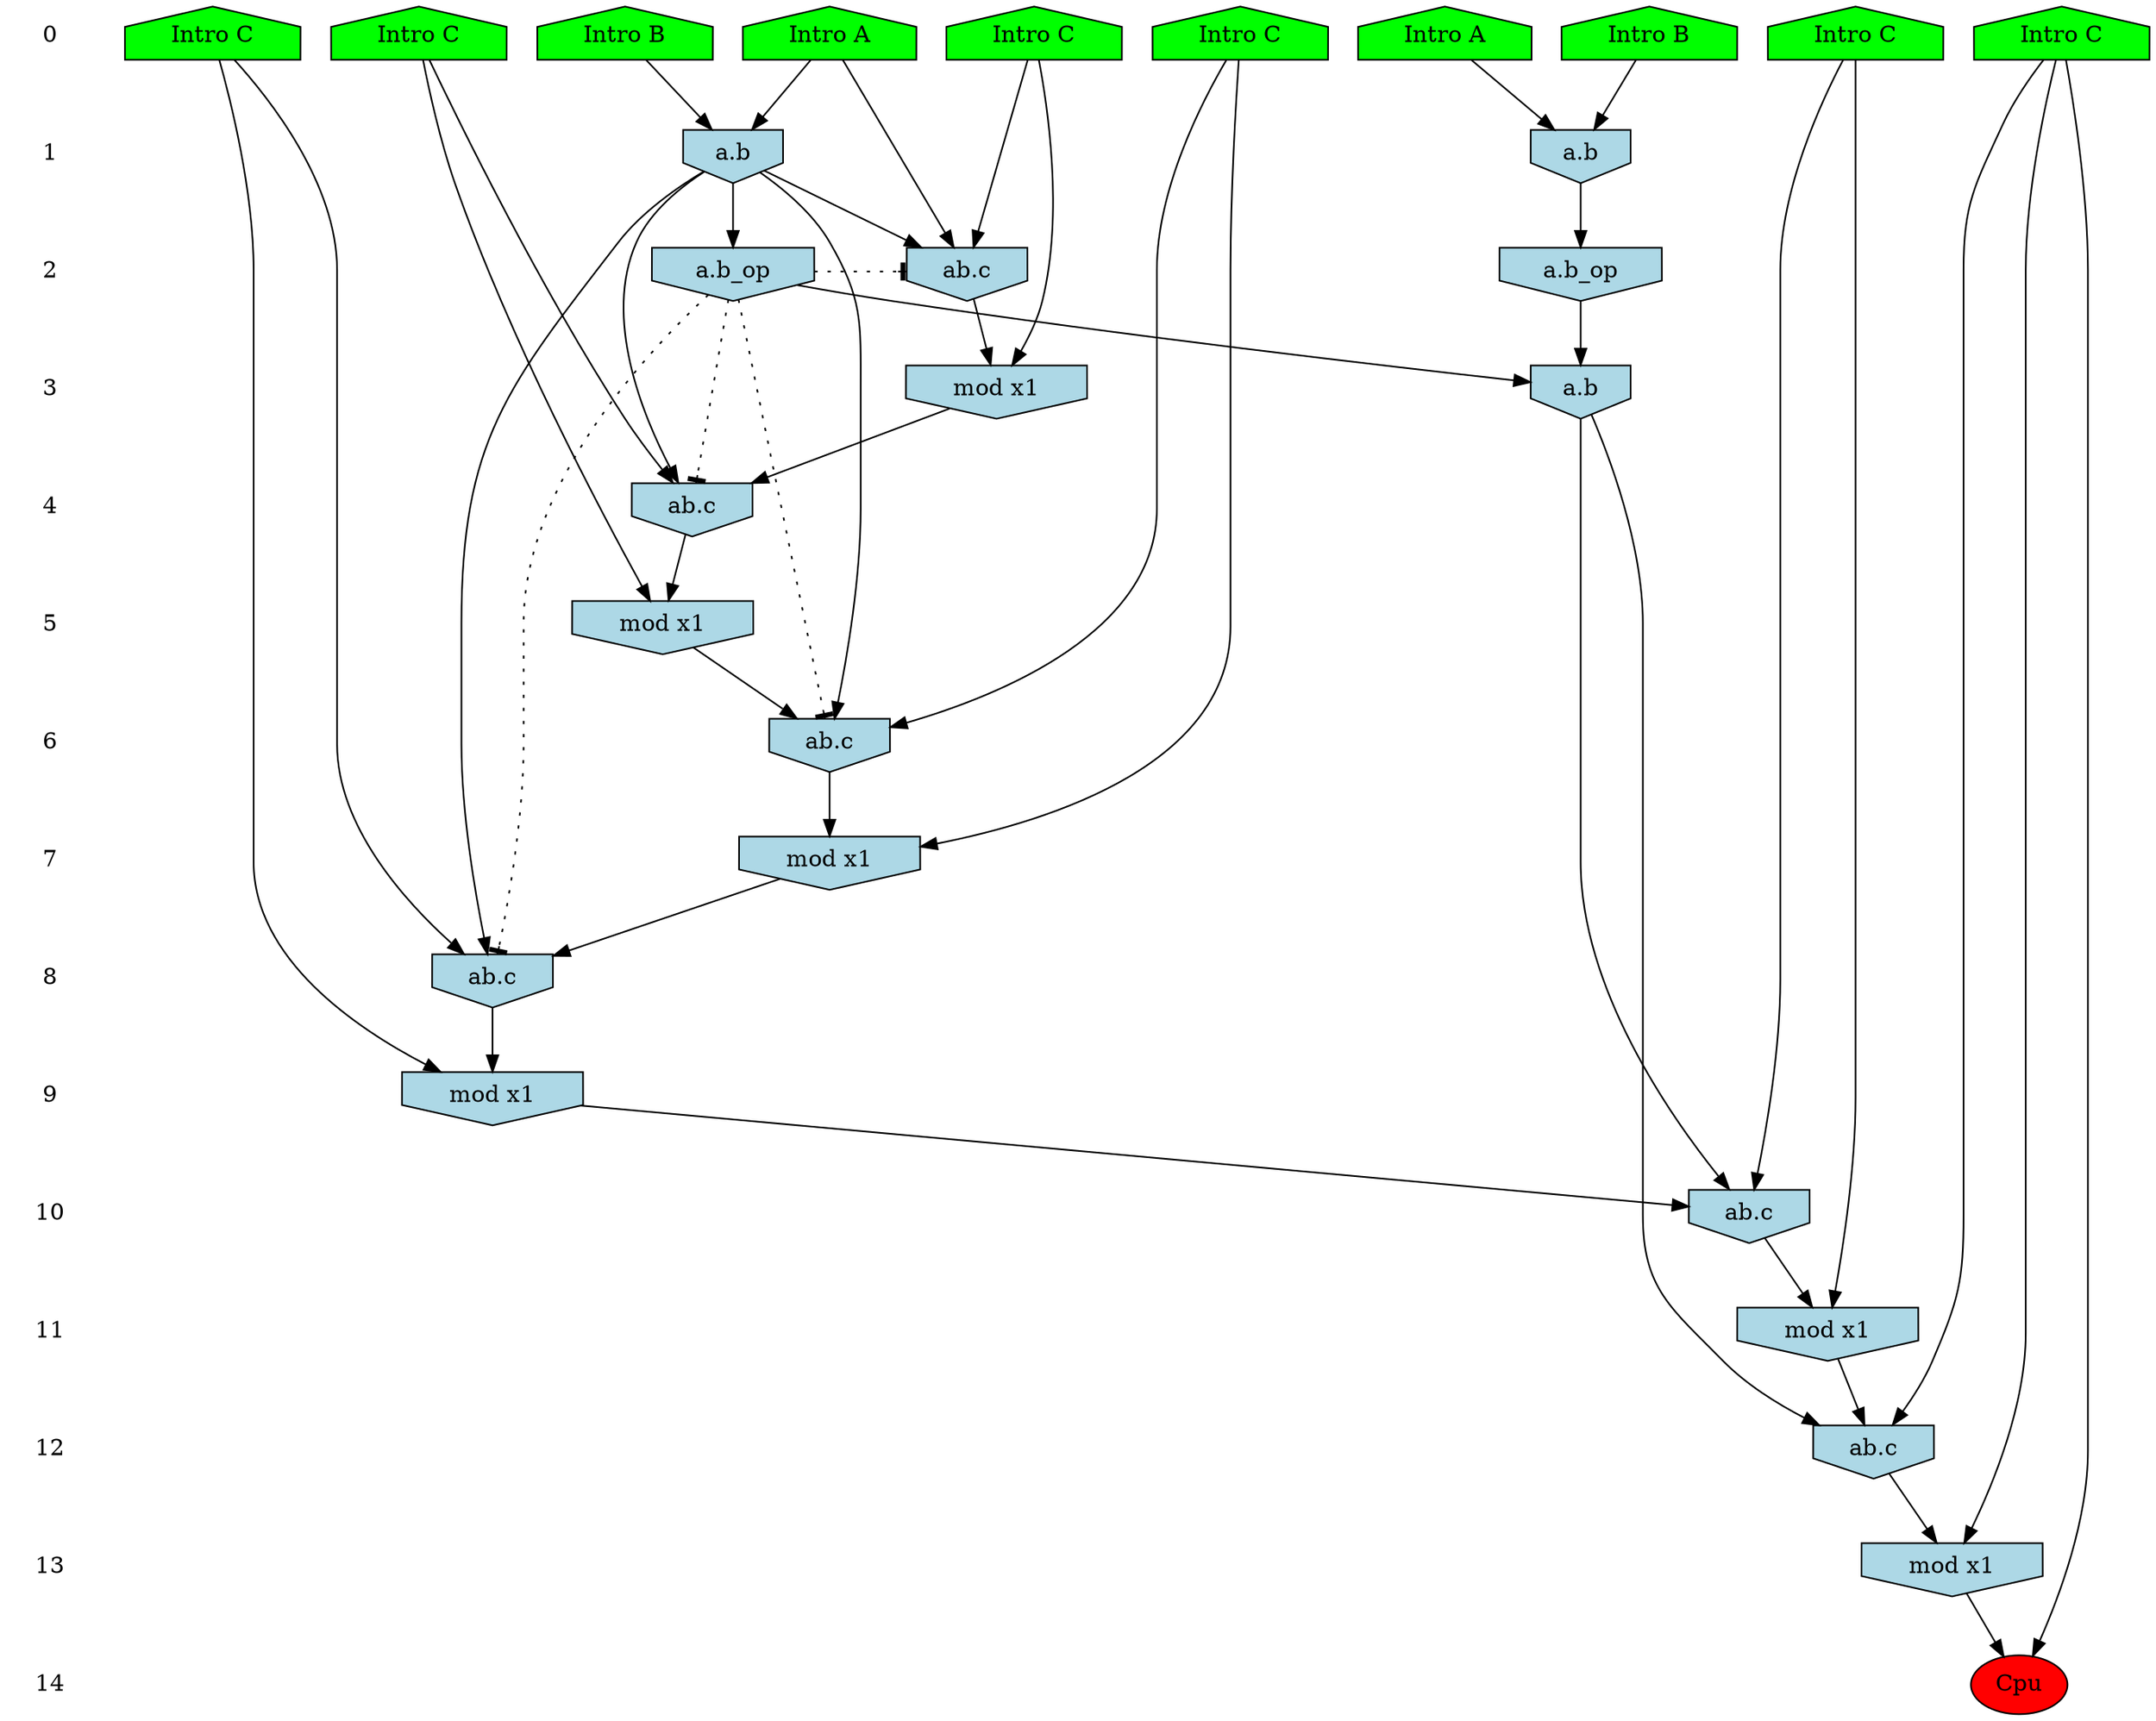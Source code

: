 /* Compression of 1 causal flows obtained in average at 1.402648E+01 t.u */
/* Compressed causal flows were: [2232] */
digraph G{
 ranksep=.5 ; 
{ rank = same ; "0" [shape=plaintext] ; node_1 [label ="Intro B", shape=house, style=filled, fillcolor=green] ;
node_2 [label ="Intro A", shape=house, style=filled, fillcolor=green] ;
node_3 [label ="Intro B", shape=house, style=filled, fillcolor=green] ;
node_4 [label ="Intro A", shape=house, style=filled, fillcolor=green] ;
node_5 [label ="Intro C", shape=house, style=filled, fillcolor=green] ;
node_6 [label ="Intro C", shape=house, style=filled, fillcolor=green] ;
node_7 [label ="Intro C", shape=house, style=filled, fillcolor=green] ;
node_8 [label ="Intro C", shape=house, style=filled, fillcolor=green] ;
node_9 [label ="Intro C", shape=house, style=filled, fillcolor=green] ;
node_10 [label ="Intro C", shape=house, style=filled, fillcolor=green] ;
}
{ rank = same ; "1" [shape=plaintext] ; node_11 [label="a.b", shape=invhouse, style=filled, fillcolor = lightblue] ;
node_16 [label="a.b", shape=invhouse, style=filled, fillcolor = lightblue] ;
}
{ rank = same ; "2" [shape=plaintext] ; node_12 [label="ab.c", shape=invhouse, style=filled, fillcolor = lightblue] ;
node_19 [label="a.b_op", shape=invhouse, style=filled, fillcolor = lightblue] ;
node_22 [label="a.b_op", shape=invhouse, style=filled, fillcolor = lightblue] ;
}
{ rank = same ; "3" [shape=plaintext] ; node_13 [label="mod x1", shape=invhouse, style=filled, fillcolor = lightblue] ;
node_23 [label="a.b", shape=invhouse, style=filled, fillcolor = lightblue] ;
}
{ rank = same ; "4" [shape=plaintext] ; node_14 [label="ab.c", shape=invhouse, style=filled, fillcolor = lightblue] ;
}
{ rank = same ; "5" [shape=plaintext] ; node_15 [label="mod x1", shape=invhouse, style=filled, fillcolor = lightblue] ;
}
{ rank = same ; "6" [shape=plaintext] ; node_17 [label="ab.c", shape=invhouse, style=filled, fillcolor = lightblue] ;
}
{ rank = same ; "7" [shape=plaintext] ; node_18 [label="mod x1", shape=invhouse, style=filled, fillcolor = lightblue] ;
}
{ rank = same ; "8" [shape=plaintext] ; node_20 [label="ab.c", shape=invhouse, style=filled, fillcolor = lightblue] ;
}
{ rank = same ; "9" [shape=plaintext] ; node_21 [label="mod x1", shape=invhouse, style=filled, fillcolor = lightblue] ;
}
{ rank = same ; "10" [shape=plaintext] ; node_24 [label="ab.c", shape=invhouse, style=filled, fillcolor = lightblue] ;
}
{ rank = same ; "11" [shape=plaintext] ; node_25 [label="mod x1", shape=invhouse, style=filled, fillcolor = lightblue] ;
}
{ rank = same ; "12" [shape=plaintext] ; node_26 [label="ab.c", shape=invhouse, style=filled, fillcolor = lightblue] ;
}
{ rank = same ; "13" [shape=plaintext] ; node_27 [label="mod x1", shape=invhouse, style=filled, fillcolor = lightblue] ;
}
{ rank = same ; "14" [shape=plaintext] ; node_28 [label ="Cpu", style=filled, fillcolor=red] ;
}
"0" -> "1" [style="invis"]; 
"1" -> "2" [style="invis"]; 
"2" -> "3" [style="invis"]; 
"3" -> "4" [style="invis"]; 
"4" -> "5" [style="invis"]; 
"5" -> "6" [style="invis"]; 
"6" -> "7" [style="invis"]; 
"7" -> "8" [style="invis"]; 
"8" -> "9" [style="invis"]; 
"9" -> "10" [style="invis"]; 
"10" -> "11" [style="invis"]; 
"11" -> "12" [style="invis"]; 
"12" -> "13" [style="invis"]; 
"13" -> "14" [style="invis"]; 
node_1 -> node_11
node_2 -> node_11
node_2 -> node_12
node_8 -> node_12
node_11 -> node_12
node_8 -> node_13
node_12 -> node_13
node_10 -> node_14
node_11 -> node_14
node_13 -> node_14
node_10 -> node_15
node_14 -> node_15
node_3 -> node_16
node_4 -> node_16
node_5 -> node_17
node_11 -> node_17
node_15 -> node_17
node_5 -> node_18
node_17 -> node_18
node_16 -> node_19
node_7 -> node_20
node_11 -> node_20
node_18 -> node_20
node_7 -> node_21
node_20 -> node_21
node_11 -> node_22
node_19 -> node_23
node_22 -> node_23
node_6 -> node_24
node_21 -> node_24
node_23 -> node_24
node_6 -> node_25
node_24 -> node_25
node_9 -> node_26
node_23 -> node_26
node_25 -> node_26
node_9 -> node_27
node_26 -> node_27
node_9 -> node_28
node_27 -> node_28
node_22 -> node_20 [style=dotted, arrowhead = tee] 
node_22 -> node_17 [style=dotted, arrowhead = tee] 
node_22 -> node_14 [style=dotted, arrowhead = tee] 
node_22 -> node_12 [style=dotted, arrowhead = tee] 
}
/*
 Dot generation time: 0.001238
*/